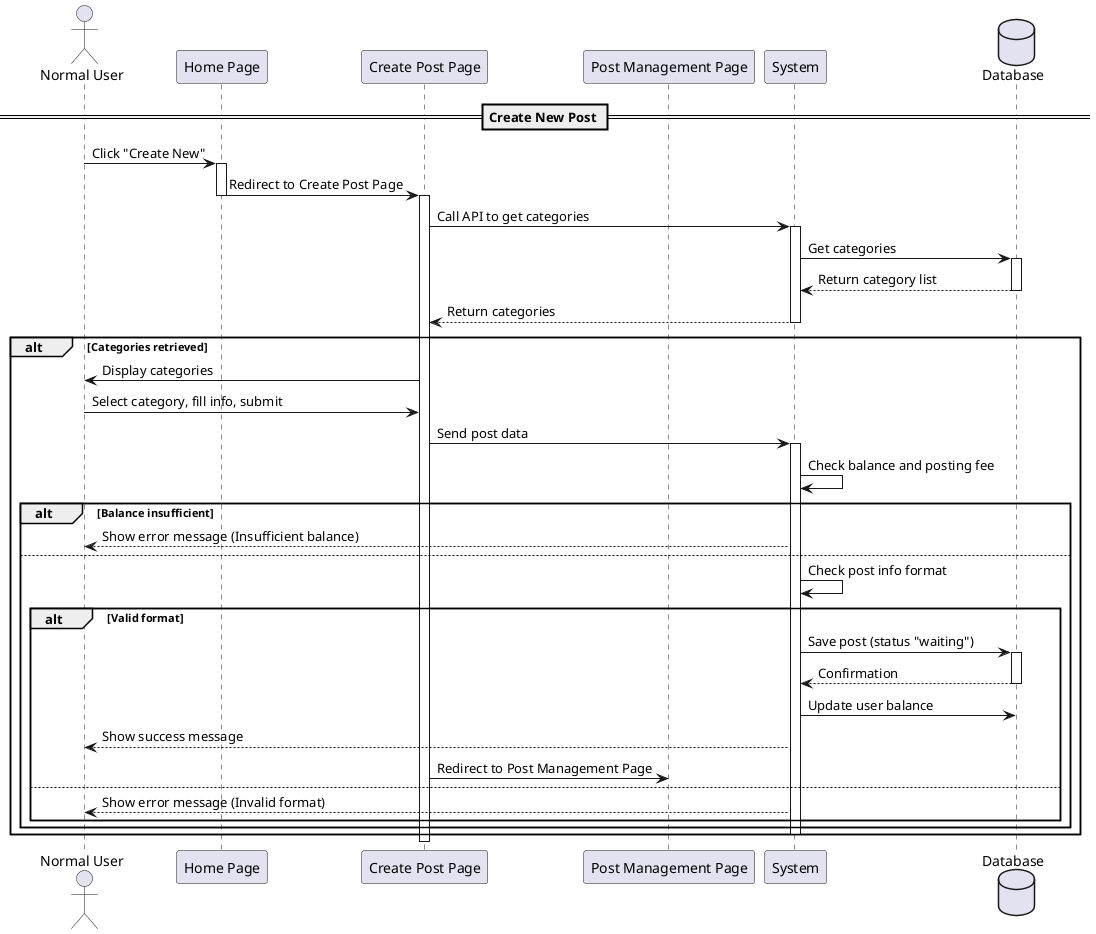 @startuml
actor "Normal User" as NormalUser
participant "Home Page" as HomePage
participant "Create Post Page" as CreatePage
participant "Post Management Page" as PostPage
participant System
database Database

== Create New Post ==
NormalUser -> HomePage : Click "Create New"
activate HomePage
HomePage -> CreatePage : Redirect to Create Post Page
deactivate HomePage

activate CreatePage
CreatePage -> System : Call API to get categories
activate System
System -> Database : Get categories
activate Database
Database --> System : Return category list
deactivate Database
System --> CreatePage : Return categories
deactivate System

alt Categories retrieved
    CreatePage -> NormalUser : Display categories
    NormalUser -> CreatePage : Select category, fill info, submit
    CreatePage -> System : Send post data
    activate System
    System -> System : Check balance and posting fee

    alt Balance insufficient
        System --> NormalUser : Show error message (Insufficient balance)
    else
        System -> System : Check post info format
        alt Valid format
            System -> Database : Save post (status "waiting")
            activate Database
            Database --> System : Confirmation
            deactivate Database
            System -> Database : Update user balance
            System --> NormalUser : Show success message
            CreatePage -> PostPage : Redirect to Post Management Page
        else
            System --> NormalUser : Show error message (Invalid format)
        end
    end
    deactivate System
end
deactivate CreatePage
@enduml
